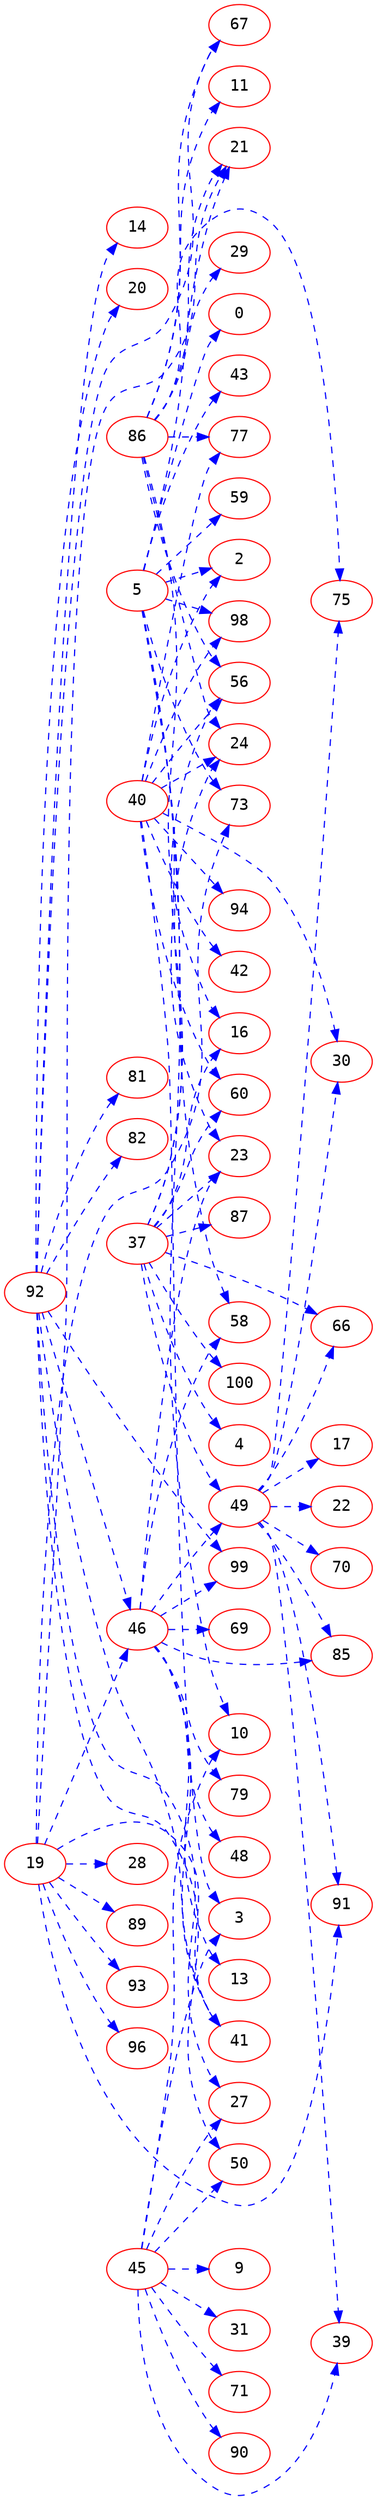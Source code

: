 digraph dumpedGraph {
		node[color=Red,fontname=Courier]
		edge[color=Blue,style=dashed]
		rankdir=LR; //Rank Direction Left to Right
		/*Total Nodes : 10 */
"5"->{"0" "2" "10" "21" "23" "43" "58" "59" "73" "98"}
"19"->{"21" "28" "41" "46" "73" "89" "91" "93" "96"}
"37"->{"4" "16" "23" "24" "49" "56" "60" "66" "87" "100"}
"40"->{"2" "3" "24" "30" "42" "56" "60" "77" "94" "98"}
"45"->{"3" "9" "10" "27" "31" "39" "50" "71" "90"}
"46"->{"13" "23" "41" "48" "49" "58" "69" "79" "85" "99"}
"49"->{"17" "22" "30" "39" "66" "70" "75" "85" "91"}
"86"->{"11" "16" "21" "24" "29" "56" "67" "75" "77"}
"92"->{"14" "20" "27" "41" "46" "50" "67" "81" "82" "99"}
"100"->{}
}